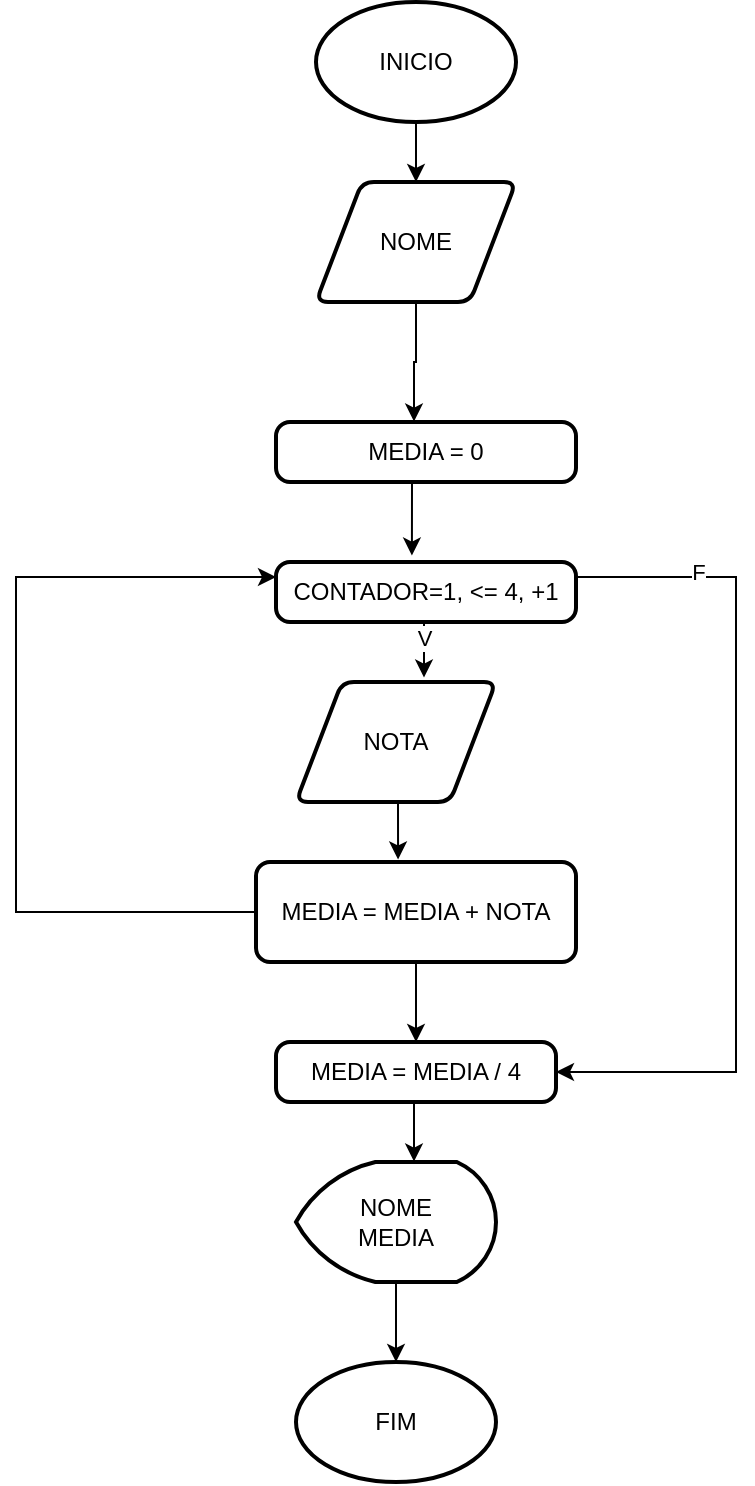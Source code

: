 <mxfile version="25.0.3">
  <diagram name="Página-1" id="GZHEKmgkm9fvEg5oCFAc">
    <mxGraphModel dx="954" dy="560" grid="1" gridSize="10" guides="1" tooltips="1" connect="1" arrows="1" fold="1" page="1" pageScale="1" pageWidth="827" pageHeight="1169" math="0" shadow="0">
      <root>
        <mxCell id="0" />
        <mxCell id="1" parent="0" />
        <mxCell id="QGnBMXlt-jd7dAwE8LpM-10" style="edgeStyle=orthogonalEdgeStyle;rounded=0;orthogonalLoop=1;jettySize=auto;html=1;exitX=0.5;exitY=1;exitDx=0;exitDy=0;exitPerimeter=0;entryX=0.5;entryY=0;entryDx=0;entryDy=0;" edge="1" parent="1" source="QGnBMXlt-jd7dAwE8LpM-1" target="QGnBMXlt-jd7dAwE8LpM-3">
          <mxGeometry relative="1" as="geometry" />
        </mxCell>
        <mxCell id="QGnBMXlt-jd7dAwE8LpM-1" value="INICIO" style="strokeWidth=2;html=1;shape=mxgraph.flowchart.start_1;whiteSpace=wrap;" vertex="1" parent="1">
          <mxGeometry x="350" y="30" width="100" height="60" as="geometry" />
        </mxCell>
        <mxCell id="QGnBMXlt-jd7dAwE8LpM-2" value="FIM" style="strokeWidth=2;html=1;shape=mxgraph.flowchart.start_1;whiteSpace=wrap;" vertex="1" parent="1">
          <mxGeometry x="340" y="710" width="100" height="60" as="geometry" />
        </mxCell>
        <mxCell id="QGnBMXlt-jd7dAwE8LpM-3" value="NOME" style="shape=parallelogram;html=1;strokeWidth=2;perimeter=parallelogramPerimeter;whiteSpace=wrap;rounded=1;arcSize=12;size=0.23;" vertex="1" parent="1">
          <mxGeometry x="350" y="120" width="100" height="60" as="geometry" />
        </mxCell>
        <mxCell id="QGnBMXlt-jd7dAwE8LpM-4" value="MEDIA = 0" style="rounded=1;whiteSpace=wrap;html=1;absoluteArcSize=1;arcSize=14;strokeWidth=2;" vertex="1" parent="1">
          <mxGeometry x="330" y="240" width="150" height="30" as="geometry" />
        </mxCell>
        <mxCell id="QGnBMXlt-jd7dAwE8LpM-17" style="edgeStyle=orthogonalEdgeStyle;rounded=0;orthogonalLoop=1;jettySize=auto;html=1;exitX=1;exitY=0.25;exitDx=0;exitDy=0;entryX=1;entryY=0.5;entryDx=0;entryDy=0;" edge="1" parent="1" source="QGnBMXlt-jd7dAwE8LpM-5" target="QGnBMXlt-jd7dAwE8LpM-16">
          <mxGeometry relative="1" as="geometry">
            <Array as="points">
              <mxPoint x="560" y="318" />
              <mxPoint x="560" y="565" />
            </Array>
          </mxGeometry>
        </mxCell>
        <mxCell id="QGnBMXlt-jd7dAwE8LpM-18" value="F" style="edgeLabel;html=1;align=center;verticalAlign=middle;resizable=0;points=[];" vertex="1" connectable="0" parent="QGnBMXlt-jd7dAwE8LpM-17">
          <mxGeometry x="-0.708" y="4" relative="1" as="geometry">
            <mxPoint y="1" as="offset" />
          </mxGeometry>
        </mxCell>
        <mxCell id="QGnBMXlt-jd7dAwE8LpM-5" value="CONTADOR=1, &amp;lt;= 4, +1" style="rounded=1;whiteSpace=wrap;html=1;absoluteArcSize=1;arcSize=14;strokeWidth=2;" vertex="1" parent="1">
          <mxGeometry x="330" y="310" width="150" height="30" as="geometry" />
        </mxCell>
        <mxCell id="QGnBMXlt-jd7dAwE8LpM-7" value="NOTA" style="shape=parallelogram;html=1;strokeWidth=2;perimeter=parallelogramPerimeter;whiteSpace=wrap;rounded=1;arcSize=12;size=0.23;" vertex="1" parent="1">
          <mxGeometry x="340" y="370" width="100" height="60" as="geometry" />
        </mxCell>
        <mxCell id="QGnBMXlt-jd7dAwE8LpM-9" style="edgeStyle=orthogonalEdgeStyle;rounded=0;orthogonalLoop=1;jettySize=auto;html=1;exitX=0;exitY=0.5;exitDx=0;exitDy=0;entryX=0;entryY=0.25;entryDx=0;entryDy=0;" edge="1" parent="1" source="QGnBMXlt-jd7dAwE8LpM-8" target="QGnBMXlt-jd7dAwE8LpM-5">
          <mxGeometry relative="1" as="geometry">
            <Array as="points">
              <mxPoint x="200" y="485" />
              <mxPoint x="200" y="318" />
            </Array>
          </mxGeometry>
        </mxCell>
        <mxCell id="QGnBMXlt-jd7dAwE8LpM-22" style="edgeStyle=orthogonalEdgeStyle;rounded=0;orthogonalLoop=1;jettySize=auto;html=1;exitX=0.5;exitY=1;exitDx=0;exitDy=0;entryX=0.5;entryY=0;entryDx=0;entryDy=0;" edge="1" parent="1" source="QGnBMXlt-jd7dAwE8LpM-8" target="QGnBMXlt-jd7dAwE8LpM-16">
          <mxGeometry relative="1" as="geometry" />
        </mxCell>
        <mxCell id="QGnBMXlt-jd7dAwE8LpM-8" value="MEDIA = MEDIA + NOTA" style="rounded=1;whiteSpace=wrap;html=1;absoluteArcSize=1;arcSize=14;strokeWidth=2;" vertex="1" parent="1">
          <mxGeometry x="320" y="460" width="160" height="50" as="geometry" />
        </mxCell>
        <mxCell id="QGnBMXlt-jd7dAwE8LpM-11" style="edgeStyle=orthogonalEdgeStyle;rounded=0;orthogonalLoop=1;jettySize=auto;html=1;exitX=0.5;exitY=1;exitDx=0;exitDy=0;entryX=0.46;entryY=-0.008;entryDx=0;entryDy=0;entryPerimeter=0;" edge="1" parent="1" source="QGnBMXlt-jd7dAwE8LpM-3" target="QGnBMXlt-jd7dAwE8LpM-4">
          <mxGeometry relative="1" as="geometry" />
        </mxCell>
        <mxCell id="QGnBMXlt-jd7dAwE8LpM-12" style="edgeStyle=orthogonalEdgeStyle;rounded=0;orthogonalLoop=1;jettySize=auto;html=1;exitX=0.5;exitY=1;exitDx=0;exitDy=0;entryX=0.453;entryY=-0.108;entryDx=0;entryDy=0;entryPerimeter=0;" edge="1" parent="1" source="QGnBMXlt-jd7dAwE8LpM-4" target="QGnBMXlt-jd7dAwE8LpM-5">
          <mxGeometry relative="1" as="geometry" />
        </mxCell>
        <mxCell id="QGnBMXlt-jd7dAwE8LpM-13" style="edgeStyle=orthogonalEdgeStyle;rounded=0;orthogonalLoop=1;jettySize=auto;html=1;exitX=0.5;exitY=1;exitDx=0;exitDy=0;entryX=0.64;entryY=-0.037;entryDx=0;entryDy=0;entryPerimeter=0;" edge="1" parent="1" source="QGnBMXlt-jd7dAwE8LpM-5" target="QGnBMXlt-jd7dAwE8LpM-7">
          <mxGeometry relative="1" as="geometry" />
        </mxCell>
        <mxCell id="QGnBMXlt-jd7dAwE8LpM-15" value="V" style="edgeLabel;html=1;align=center;verticalAlign=middle;resizable=0;points=[];" vertex="1" connectable="0" parent="QGnBMXlt-jd7dAwE8LpM-13">
          <mxGeometry x="-0.375" relative="1" as="geometry">
            <mxPoint as="offset" />
          </mxGeometry>
        </mxCell>
        <mxCell id="QGnBMXlt-jd7dAwE8LpM-14" style="edgeStyle=orthogonalEdgeStyle;rounded=0;orthogonalLoop=1;jettySize=auto;html=1;exitX=0.5;exitY=1;exitDx=0;exitDy=0;entryX=0.444;entryY=-0.025;entryDx=0;entryDy=0;entryPerimeter=0;" edge="1" parent="1" source="QGnBMXlt-jd7dAwE8LpM-7" target="QGnBMXlt-jd7dAwE8LpM-8">
          <mxGeometry relative="1" as="geometry" />
        </mxCell>
        <mxCell id="QGnBMXlt-jd7dAwE8LpM-16" value="MEDIA = MEDIA / 4" style="rounded=1;whiteSpace=wrap;html=1;absoluteArcSize=1;arcSize=14;strokeWidth=2;" vertex="1" parent="1">
          <mxGeometry x="330" y="550" width="140" height="30" as="geometry" />
        </mxCell>
        <mxCell id="QGnBMXlt-jd7dAwE8LpM-19" value="NOME&lt;div&gt;MEDIA&lt;/div&gt;" style="strokeWidth=2;html=1;shape=mxgraph.flowchart.display;whiteSpace=wrap;" vertex="1" parent="1">
          <mxGeometry x="340" y="610" width="100" height="60" as="geometry" />
        </mxCell>
        <mxCell id="QGnBMXlt-jd7dAwE8LpM-20" style="edgeStyle=orthogonalEdgeStyle;rounded=0;orthogonalLoop=1;jettySize=auto;html=1;exitX=0.5;exitY=1;exitDx=0;exitDy=0;entryX=0.59;entryY=-0.004;entryDx=0;entryDy=0;entryPerimeter=0;" edge="1" parent="1" source="QGnBMXlt-jd7dAwE8LpM-16" target="QGnBMXlt-jd7dAwE8LpM-19">
          <mxGeometry relative="1" as="geometry" />
        </mxCell>
        <mxCell id="QGnBMXlt-jd7dAwE8LpM-21" style="edgeStyle=orthogonalEdgeStyle;rounded=0;orthogonalLoop=1;jettySize=auto;html=1;exitX=0.5;exitY=1;exitDx=0;exitDy=0;exitPerimeter=0;entryX=0.5;entryY=0;entryDx=0;entryDy=0;entryPerimeter=0;" edge="1" parent="1" source="QGnBMXlt-jd7dAwE8LpM-19" target="QGnBMXlt-jd7dAwE8LpM-2">
          <mxGeometry relative="1" as="geometry" />
        </mxCell>
      </root>
    </mxGraphModel>
  </diagram>
</mxfile>
